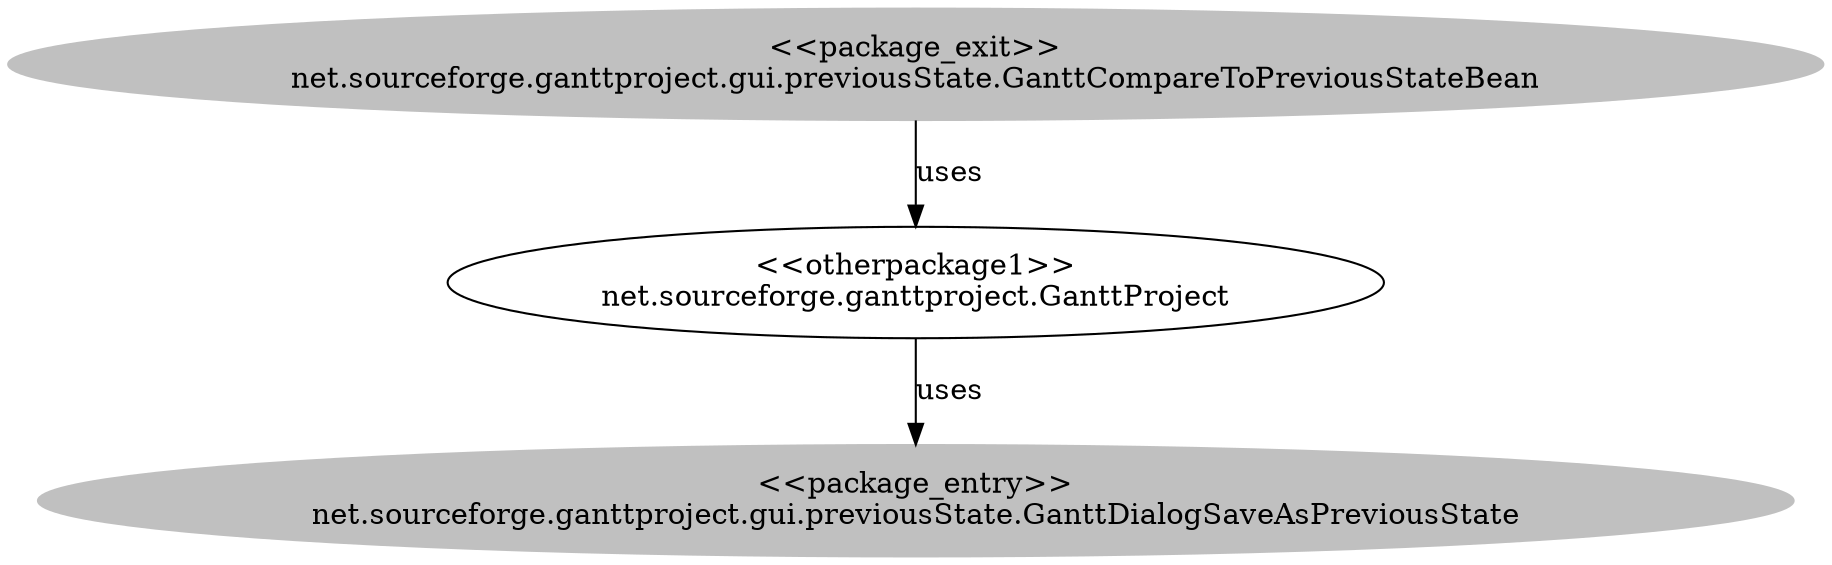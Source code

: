 digraph cd {
	net_sourceforge_ganttproject_gui_previousState_GanttCompareToPreviousStateBean [label="<<package_exit>>
net.sourceforge.ganttproject.gui.previousState.GanttCompareToPreviousStateBean",style=filled,color="grey"];
	net_sourceforge_ganttproject_gui_previousState_GanttDialogSaveAsPreviousState [label="<<package_entry>>
net.sourceforge.ganttproject.gui.previousState.GanttDialogSaveAsPreviousState",style=filled,color="grey"];
	net_sourceforge_ganttproject_GanttProject [label="<<otherpackage1>>
net.sourceforge.ganttproject.GanttProject"];
	net_sourceforge_ganttproject_gui_previousState_GanttCompareToPreviousStateBean -> net_sourceforge_ganttproject_GanttProject [label=uses];
	net_sourceforge_ganttproject_GanttProject -> net_sourceforge_ganttproject_gui_previousState_GanttDialogSaveAsPreviousState [label=uses];
}
